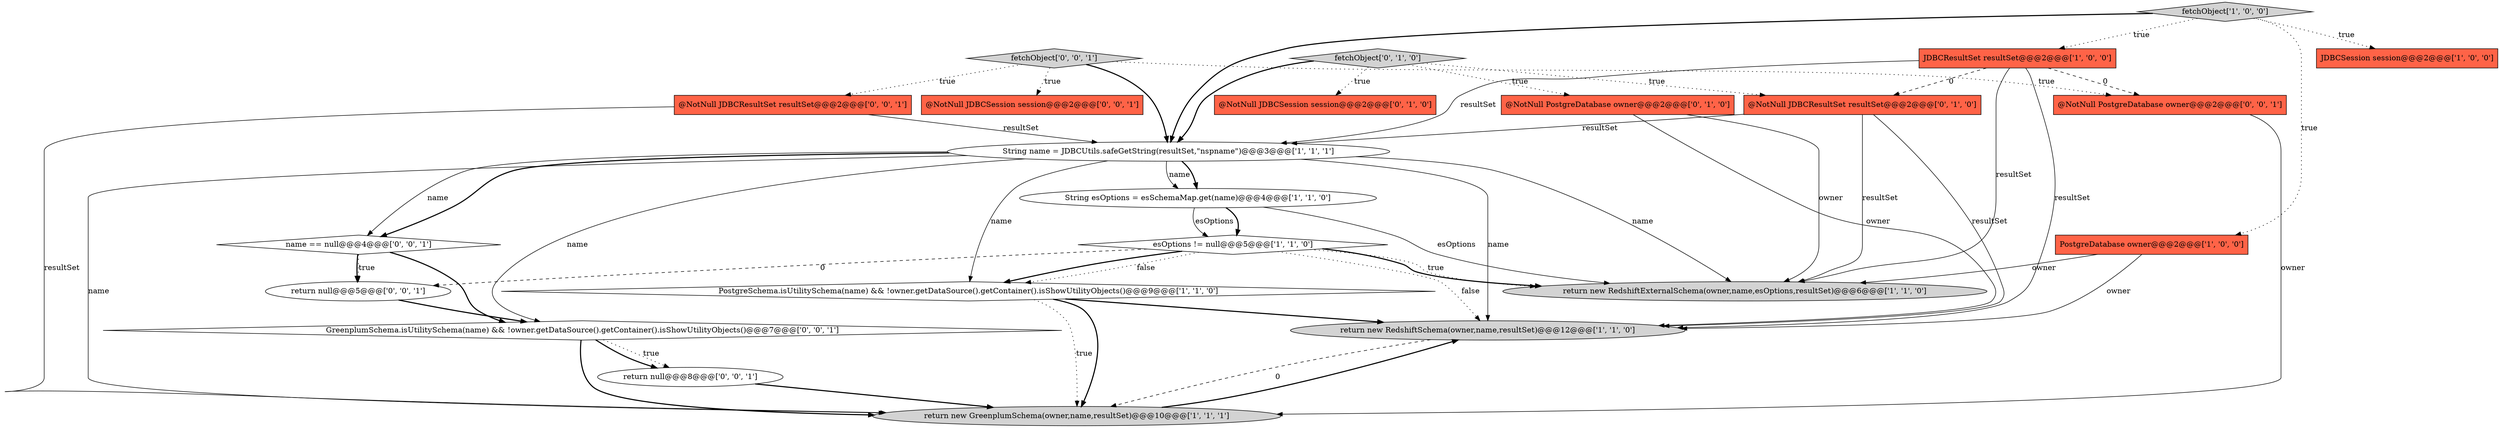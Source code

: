 digraph {
12 [style = filled, label = "@NotNull PostgreDatabase owner@@@2@@@['0', '1', '0']", fillcolor = tomato, shape = box image = "AAA0AAABBB2BBB"];
19 [style = filled, label = "return null@@@8@@@['0', '0', '1']", fillcolor = white, shape = ellipse image = "AAA0AAABBB3BBB"];
17 [style = filled, label = "@NotNull JDBCSession session@@@2@@@['0', '0', '1']", fillcolor = tomato, shape = box image = "AAA0AAABBB3BBB"];
18 [style = filled, label = "name == null@@@4@@@['0', '0', '1']", fillcolor = white, shape = diamond image = "AAA0AAABBB3BBB"];
22 [style = filled, label = "fetchObject['0', '0', '1']", fillcolor = lightgray, shape = diamond image = "AAA0AAABBB3BBB"];
11 [style = filled, label = "fetchObject['0', '1', '0']", fillcolor = lightgray, shape = diamond image = "AAA0AAABBB2BBB"];
15 [style = filled, label = "@NotNull JDBCResultSet resultSet@@@2@@@['0', '0', '1']", fillcolor = tomato, shape = box image = "AAA0AAABBB3BBB"];
0 [style = filled, label = "JDBCSession session@@@2@@@['1', '0', '0']", fillcolor = tomato, shape = box image = "AAA0AAABBB1BBB"];
16 [style = filled, label = "GreenplumSchema.isUtilitySchema(name) && !owner.getDataSource().getContainer().isShowUtilityObjects()@@@7@@@['0', '0', '1']", fillcolor = white, shape = diamond image = "AAA0AAABBB3BBB"];
5 [style = filled, label = "JDBCResultSet resultSet@@@2@@@['1', '0', '0']", fillcolor = tomato, shape = box image = "AAA1AAABBB1BBB"];
4 [style = filled, label = "return new GreenplumSchema(owner,name,resultSet)@@@10@@@['1', '1', '1']", fillcolor = lightgray, shape = ellipse image = "AAA0AAABBB1BBB"];
10 [style = filled, label = "esOptions != null@@@5@@@['1', '1', '0']", fillcolor = white, shape = diamond image = "AAA0AAABBB1BBB"];
1 [style = filled, label = "fetchObject['1', '0', '0']", fillcolor = lightgray, shape = diamond image = "AAA0AAABBB1BBB"];
3 [style = filled, label = "String name = JDBCUtils.safeGetString(resultSet,\"nspname\")@@@3@@@['1', '1', '1']", fillcolor = white, shape = ellipse image = "AAA0AAABBB1BBB"];
2 [style = filled, label = "PostgreDatabase owner@@@2@@@['1', '0', '0']", fillcolor = tomato, shape = box image = "AAA0AAABBB1BBB"];
13 [style = filled, label = "@NotNull JDBCSession session@@@2@@@['0', '1', '0']", fillcolor = tomato, shape = box image = "AAA0AAABBB2BBB"];
21 [style = filled, label = "@NotNull PostgreDatabase owner@@@2@@@['0', '0', '1']", fillcolor = tomato, shape = box image = "AAA0AAABBB3BBB"];
14 [style = filled, label = "@NotNull JDBCResultSet resultSet@@@2@@@['0', '1', '0']", fillcolor = tomato, shape = box image = "AAA1AAABBB2BBB"];
6 [style = filled, label = "PostgreSchema.isUtilitySchema(name) && !owner.getDataSource().getContainer().isShowUtilityObjects()@@@9@@@['1', '1', '0']", fillcolor = white, shape = diamond image = "AAA0AAABBB1BBB"];
9 [style = filled, label = "return new RedshiftSchema(owner,name,resultSet)@@@12@@@['1', '1', '0']", fillcolor = lightgray, shape = ellipse image = "AAA0AAABBB1BBB"];
8 [style = filled, label = "return new RedshiftExternalSchema(owner,name,esOptions,resultSet)@@@6@@@['1', '1', '0']", fillcolor = lightgray, shape = ellipse image = "AAA0AAABBB1BBB"];
20 [style = filled, label = "return null@@@5@@@['0', '0', '1']", fillcolor = white, shape = ellipse image = "AAA0AAABBB3BBB"];
7 [style = filled, label = "String esOptions = esSchemaMap.get(name)@@@4@@@['1', '1', '0']", fillcolor = white, shape = ellipse image = "AAA0AAABBB1BBB"];
22->21 [style = dotted, label="true"];
4->9 [style = bold, label=""];
16->19 [style = dotted, label="true"];
10->8 [style = dotted, label="true"];
3->9 [style = solid, label="name"];
3->18 [style = solid, label="name"];
10->6 [style = dotted, label="false"];
5->9 [style = solid, label="resultSet"];
21->4 [style = solid, label="owner"];
5->14 [style = dashed, label="0"];
9->4 [style = dashed, label="0"];
5->3 [style = solid, label="resultSet"];
7->10 [style = bold, label=""];
14->8 [style = solid, label="resultSet"];
11->12 [style = dotted, label="true"];
2->9 [style = solid, label="owner"];
3->7 [style = solid, label="name"];
3->8 [style = solid, label="name"];
1->3 [style = bold, label=""];
11->14 [style = dotted, label="true"];
2->8 [style = solid, label="owner"];
11->13 [style = dotted, label="true"];
18->20 [style = dotted, label="true"];
15->4 [style = solid, label="resultSet"];
16->19 [style = bold, label=""];
3->4 [style = solid, label="name"];
10->6 [style = bold, label=""];
3->18 [style = bold, label=""];
3->6 [style = solid, label="name"];
22->3 [style = bold, label=""];
7->8 [style = solid, label="esOptions"];
6->4 [style = bold, label=""];
12->8 [style = solid, label="owner"];
18->20 [style = bold, label=""];
12->9 [style = solid, label="owner"];
20->16 [style = bold, label=""];
10->8 [style = bold, label=""];
6->4 [style = dotted, label="true"];
3->7 [style = bold, label=""];
11->3 [style = bold, label=""];
14->3 [style = solid, label="resultSet"];
15->3 [style = solid, label="resultSet"];
5->21 [style = dashed, label="0"];
3->16 [style = solid, label="name"];
10->9 [style = dotted, label="false"];
22->17 [style = dotted, label="true"];
10->20 [style = dashed, label="0"];
19->4 [style = bold, label=""];
1->0 [style = dotted, label="true"];
7->10 [style = solid, label="esOptions"];
14->9 [style = solid, label="resultSet"];
6->9 [style = bold, label=""];
16->4 [style = bold, label=""];
1->2 [style = dotted, label="true"];
22->15 [style = dotted, label="true"];
1->5 [style = dotted, label="true"];
5->8 [style = solid, label="resultSet"];
18->16 [style = bold, label=""];
}
